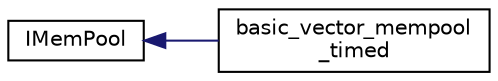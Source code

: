 digraph "Graphical Class Hierarchy"
{
 // LATEX_PDF_SIZE
  edge [fontname="Helvetica",fontsize="10",labelfontname="Helvetica",labelfontsize="10"];
  node [fontname="Helvetica",fontsize="10",shape=record];
  rankdir="LR";
  Node0 [label="IMemPool",height=0.2,width=0.4,color="black", fillcolor="white", style="filled",URL="$class_i_mem_pool.html",tooltip=" "];
  Node0 -> Node1 [dir="back",color="midnightblue",fontsize="10",style="solid",fontname="Helvetica"];
  Node1 [label="basic_vector_mempool\l_timed",height=0.2,width=0.4,color="black", fillcolor="white", style="filled",URL="$classbasic__vector__mempool__timed.html",tooltip=" "];
}
